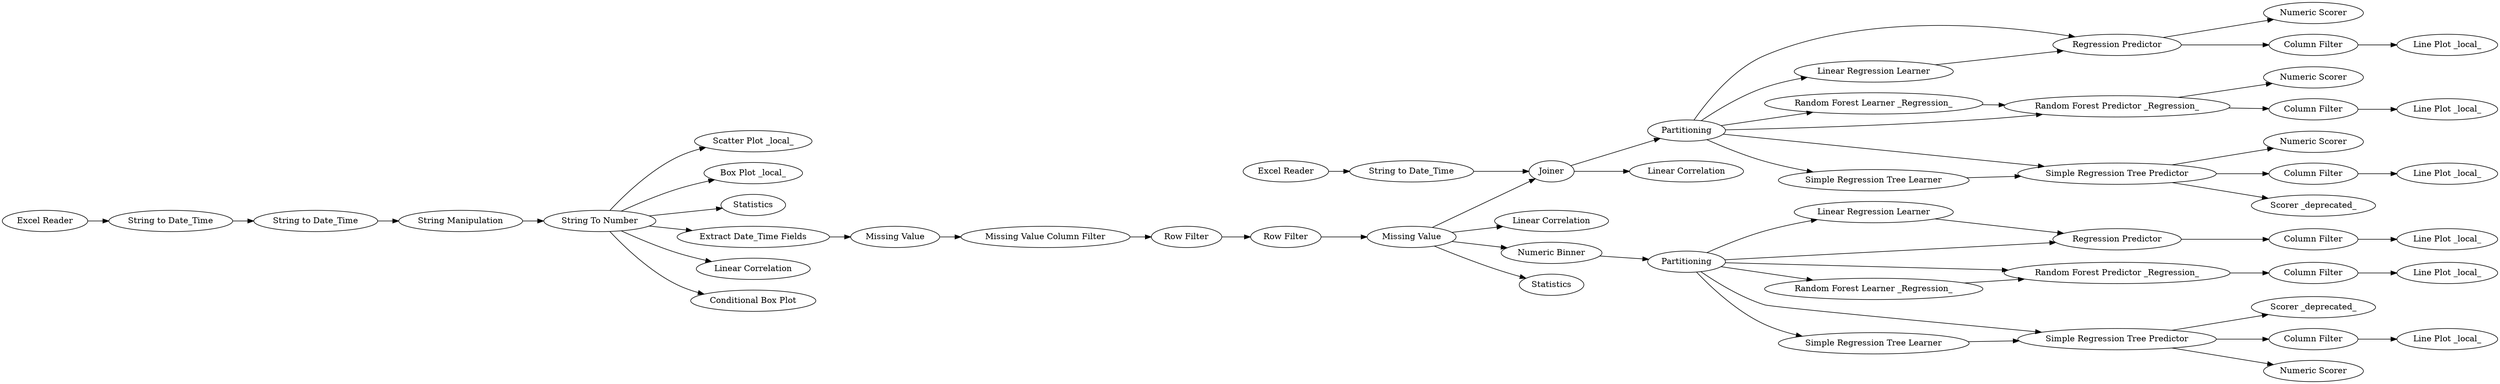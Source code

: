 digraph {
	"-3955587215493891562_48" [label="Linear Regression Learner"]
	"-3955587215493891562_15" [label="Missing Value"]
	"-3955587215493891562_16" [label="Row Filter"]
	"-3955587215493891562_74" [label="Line Plot _local_"]
	"-3955587215493891562_76" [label="Numeric Scorer"]
	"-3955587215493891562_80" [label="String Manipulation"]
	"-3955587215493891562_72" [label="Numeric Scorer"]
	"-3955587215493891562_75" [label="Numeric Scorer"]
	"-3955587215493891562_62" [label="Line Plot _local_"]
	"-3955587215493891562_58" [label=Partitioning]
	"-3955587215493891562_20" [label="String to Date_Time"]
	"-3955587215493891562_47" [label="Line Plot _local_"]
	"-3955587215493891562_19" [label="String to Date_Time"]
	"-3955587215493891562_71" [label="Line Plot _local_"]
	"-3955587215493891562_77" [label="Missing Value"]
	"-3955587215493891562_22" [label="Linear Correlation"]
	"-3955587215493891562_60" [label="Regression Predictor"]
	"-3955587215493891562_65" [label="Random Forest Learner _Regression_"]
	"-3955587215493891562_78" [label="Row Filter"]
	"-3955587215493891562_55" [label="Excel Reader"]
	"-3955587215493891562_1" [label="Excel Reader"]
	"-3955587215493891562_25" [label="Scorer _deprecated_"]
	"-3955587215493891562_42" [label="Random Forest Predictor _Regression_"]
	"-3955587215493891562_6" [label="Scatter Plot _local_"]
	"-3955587215493891562_43" [label="Simple Regression Tree Predictor"]
	"-3955587215493891562_46" [label="Column Filter"]
	"-3955587215493891562_64" [label="Simple Regression Tree Predictor"]
	"-3955587215493891562_79" [label="Numeric Binner"]
	"-3955587215493891562_66" [label="Random Forest Predictor _Regression_"]
	"-3955587215493891562_41" [label="Random Forest Learner _Regression_"]
	"-3955587215493891562_70" [label="Column Filter"]
	"-3955587215493891562_59" [label="Linear Regression Learner"]
	"-3955587215493891562_61" [label="Column Filter"]
	"-3955587215493891562_21" [label=Statistics]
	"-3955587215493891562_54" [label=Joiner]
	"-3955587215493891562_51" [label="Line Plot _local_"]
	"-3955587215493891562_49" [label="Regression Predictor"]
	"-3955587215493891562_4" [label="Box Plot _local_"]
	"-3955587215493891562_3" [label=Statistics]
	"-3955587215493891562_14" [label="Missing Value Column Filter"]
	"-3955587215493891562_27" [label="Simple Regression Tree Learner"]
	"-3955587215493891562_52" [label="Column Filter"]
	"-3955587215493891562_50" [label="Column Filter"]
	"-3955587215493891562_68" [label="Scorer _deprecated_"]
	"-3955587215493891562_56" [label="String to Date_Time"]
	"-3955587215493891562_57" [label="Linear Correlation"]
	"-3955587215493891562_73" [label="Column Filter"]
	"-3955587215493891562_2" [label="String To Number"]
	"-3955587215493891562_8" [label="Extract Date_Time Fields"]
	"-3955587215493891562_44" [label="Numeric Scorer"]
	"-3955587215493891562_7" [label="Linear Correlation"]
	"-3955587215493891562_5" [label="Conditional Box Plot"]
	"-3955587215493891562_63" [label="Simple Regression Tree Learner"]
	"-3955587215493891562_53" [label="Line Plot _local_"]
	"-3955587215493891562_40" [label=Partitioning]
	"-3955587215493891562_58" -> "-3955587215493891562_60"
	"-3955587215493891562_58" -> "-3955587215493891562_65"
	"-3955587215493891562_52" -> "-3955587215493891562_53"
	"-3955587215493891562_50" -> "-3955587215493891562_51"
	"-3955587215493891562_73" -> "-3955587215493891562_74"
	"-3955587215493891562_2" -> "-3955587215493891562_7"
	"-3955587215493891562_64" -> "-3955587215493891562_72"
	"-3955587215493891562_64" -> "-3955587215493891562_70"
	"-3955587215493891562_40" -> "-3955587215493891562_48"
	"-3955587215493891562_61" -> "-3955587215493891562_62"
	"-3955587215493891562_42" -> "-3955587215493891562_52"
	"-3955587215493891562_59" -> "-3955587215493891562_60"
	"-3955587215493891562_14" -> "-3955587215493891562_16"
	"-3955587215493891562_66" -> "-3955587215493891562_75"
	"-3955587215493891562_2" -> "-3955587215493891562_3"
	"-3955587215493891562_41" -> "-3955587215493891562_42"
	"-3955587215493891562_2" -> "-3955587215493891562_6"
	"-3955587215493891562_58" -> "-3955587215493891562_66"
	"-3955587215493891562_2" -> "-3955587215493891562_8"
	"-3955587215493891562_58" -> "-3955587215493891562_63"
	"-3955587215493891562_55" -> "-3955587215493891562_56"
	"-3955587215493891562_60" -> "-3955587215493891562_61"
	"-3955587215493891562_15" -> "-3955587215493891562_21"
	"-3955587215493891562_43" -> "-3955587215493891562_25"
	"-3955587215493891562_64" -> "-3955587215493891562_68"
	"-3955587215493891562_80" -> "-3955587215493891562_2"
	"-3955587215493891562_19" -> "-3955587215493891562_20"
	"-3955587215493891562_65" -> "-3955587215493891562_66"
	"-3955587215493891562_15" -> "-3955587215493891562_54"
	"-3955587215493891562_2" -> "-3955587215493891562_4"
	"-3955587215493891562_46" -> "-3955587215493891562_47"
	"-3955587215493891562_40" -> "-3955587215493891562_49"
	"-3955587215493891562_78" -> "-3955587215493891562_15"
	"-3955587215493891562_15" -> "-3955587215493891562_22"
	"-3955587215493891562_49" -> "-3955587215493891562_50"
	"-3955587215493891562_40" -> "-3955587215493891562_41"
	"-3955587215493891562_56" -> "-3955587215493891562_54"
	"-3955587215493891562_79" -> "-3955587215493891562_40"
	"-3955587215493891562_2" -> "-3955587215493891562_5"
	"-3955587215493891562_60" -> "-3955587215493891562_76"
	"-3955587215493891562_40" -> "-3955587215493891562_27"
	"-3955587215493891562_8" -> "-3955587215493891562_77"
	"-3955587215493891562_66" -> "-3955587215493891562_73"
	"-3955587215493891562_1" -> "-3955587215493891562_19"
	"-3955587215493891562_20" -> "-3955587215493891562_80"
	"-3955587215493891562_70" -> "-3955587215493891562_71"
	"-3955587215493891562_40" -> "-3955587215493891562_42"
	"-3955587215493891562_58" -> "-3955587215493891562_64"
	"-3955587215493891562_58" -> "-3955587215493891562_59"
	"-3955587215493891562_43" -> "-3955587215493891562_44"
	"-3955587215493891562_15" -> "-3955587215493891562_79"
	"-3955587215493891562_16" -> "-3955587215493891562_78"
	"-3955587215493891562_54" -> "-3955587215493891562_57"
	"-3955587215493891562_43" -> "-3955587215493891562_46"
	"-3955587215493891562_63" -> "-3955587215493891562_64"
	"-3955587215493891562_77" -> "-3955587215493891562_14"
	"-3955587215493891562_48" -> "-3955587215493891562_49"
	"-3955587215493891562_40" -> "-3955587215493891562_43"
	"-3955587215493891562_54" -> "-3955587215493891562_58"
	"-3955587215493891562_27" -> "-3955587215493891562_43"
	rankdir=LR
}
